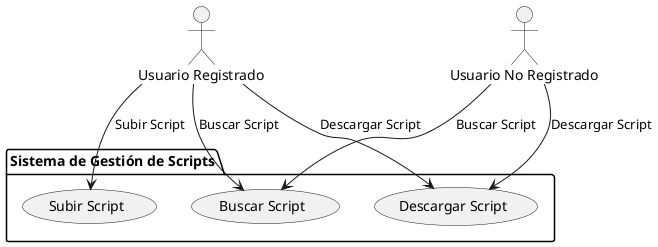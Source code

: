 @startuml
actor "Usuario Registrado" as UR
actor "Usuario No Registrado" as UNR

package "Sistema de Gestión de Scripts" {
    usecase "Subir Script" as UC3
    usecase "Buscar Script" as UC4
    usecase "Descargar Script" as UC5
}

UR --> UC3 : "Subir Script"
UR --> UC4 : "Buscar Script"
UR --> UC5 : "Descargar Script"
UNR --> UC4 : "Buscar Script"
UNR --> UC5 : "Descargar Script"
@enduml
